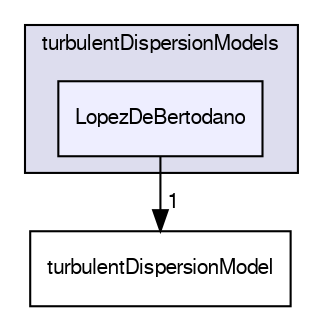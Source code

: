 digraph "applications/solvers/multiphase/twoPhaseEulerFoam/interfacialModels/turbulentDispersionModels/LopezDeBertodano" {
  bgcolor=transparent;
  compound=true
  node [ fontsize="10", fontname="FreeSans"];
  edge [ labelfontsize="10", labelfontname="FreeSans"];
  subgraph clusterdir_5aa708de83d803d157d448a53cf133e9 {
    graph [ bgcolor="#ddddee", pencolor="black", label="turbulentDispersionModels" fontname="FreeSans", fontsize="10", URL="dir_5aa708de83d803d157d448a53cf133e9.html"]
  dir_a48572131cebb6ac56c6813420f55651 [shape=box, label="LopezDeBertodano", style="filled", fillcolor="#eeeeff", pencolor="black", URL="dir_a48572131cebb6ac56c6813420f55651.html"];
  }
  dir_4c8933bdddf48d41fe4c983d7b4fe98f [shape=box label="turbulentDispersionModel" URL="dir_4c8933bdddf48d41fe4c983d7b4fe98f.html"];
  dir_a48572131cebb6ac56c6813420f55651->dir_4c8933bdddf48d41fe4c983d7b4fe98f [headlabel="1", labeldistance=1.5 headhref="dir_000224_000226.html"];
}
